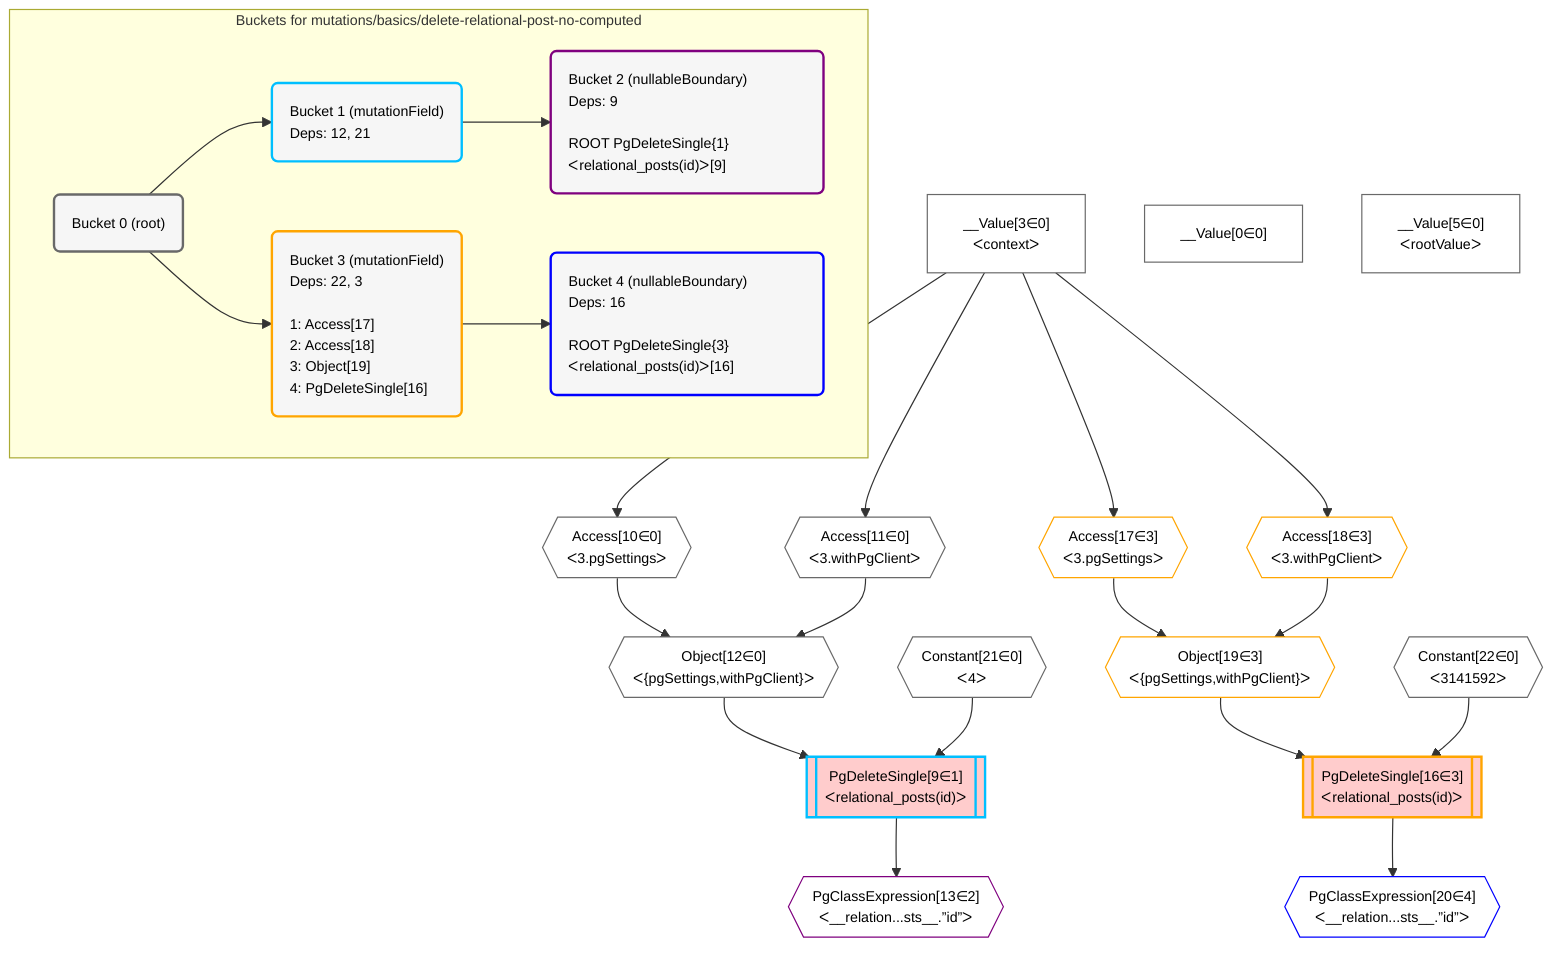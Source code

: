 %%{init: {'themeVariables': { 'fontSize': '12px'}}}%%
graph TD
    classDef path fill:#eee,stroke:#000,color:#000
    classDef plan fill:#fff,stroke-width:1px,color:#000
    classDef itemplan fill:#fff,stroke-width:2px,color:#000
    classDef unbatchedplan fill:#dff,stroke-width:1px,color:#000
    classDef sideeffectplan fill:#fcc,stroke-width:2px,color:#000
    classDef bucket fill:#f6f6f6,color:#000,stroke-width:2px,text-align:left


    %% plan dependencies
    Object12{{"Object[12∈0]<br />ᐸ{pgSettings,withPgClient}ᐳ"}}:::plan
    Access10{{"Access[10∈0]<br />ᐸ3.pgSettingsᐳ"}}:::plan
    Access11{{"Access[11∈0]<br />ᐸ3.withPgClientᐳ"}}:::plan
    Access10 & Access11 --> Object12
    __Value3["__Value[3∈0]<br />ᐸcontextᐳ"]:::plan
    __Value3 --> Access10
    __Value3 --> Access11
    __Value0["__Value[0∈0]"]:::plan
    __Value5["__Value[5∈0]<br />ᐸrootValueᐳ"]:::plan
    Constant21{{"Constant[21∈0]<br />ᐸ4ᐳ"}}:::plan
    Constant22{{"Constant[22∈0]<br />ᐸ3141592ᐳ"}}:::plan
    Object19{{"Object[19∈3]<br />ᐸ{pgSettings,withPgClient}ᐳ"}}:::plan
    Access17{{"Access[17∈3]<br />ᐸ3.pgSettingsᐳ"}}:::plan
    Access18{{"Access[18∈3]<br />ᐸ3.withPgClientᐳ"}}:::plan
    Access17 & Access18 --> Object19
    PgDeleteSingle16[["PgDeleteSingle[16∈3]<br />ᐸrelational_posts(id)ᐳ"]]:::sideeffectplan
    Object19 & Constant22 --> PgDeleteSingle16
    __Value3 --> Access17
    __Value3 --> Access18
    PgDeleteSingle9[["PgDeleteSingle[9∈1]<br />ᐸrelational_posts(id)ᐳ"]]:::sideeffectplan
    Object12 & Constant21 --> PgDeleteSingle9
    PgClassExpression13{{"PgClassExpression[13∈2]<br />ᐸ__relation...sts__.”id”ᐳ"}}:::plan
    PgDeleteSingle9 --> PgClassExpression13
    PgClassExpression20{{"PgClassExpression[20∈4]<br />ᐸ__relation...sts__.”id”ᐳ"}}:::plan
    PgDeleteSingle16 --> PgClassExpression20

    %% define steps

    subgraph "Buckets for mutations/basics/delete-relational-post-no-computed"
    Bucket0("Bucket 0 (root)"):::bucket
    classDef bucket0 stroke:#696969
    class Bucket0,__Value0,__Value3,__Value5,Access10,Access11,Object12,Constant21,Constant22 bucket0
    Bucket1("Bucket 1 (mutationField)<br />Deps: 12, 21"):::bucket
    classDef bucket1 stroke:#00bfff
    class Bucket1,PgDeleteSingle9 bucket1
    Bucket2("Bucket 2 (nullableBoundary)<br />Deps: 9<br /><br />ROOT PgDeleteSingle{1}ᐸrelational_posts(id)ᐳ[9]"):::bucket
    classDef bucket2 stroke:#7f007f
    class Bucket2,PgClassExpression13 bucket2
    Bucket3("Bucket 3 (mutationField)<br />Deps: 22, 3<br /><br />1: Access[17]<br />2: Access[18]<br />3: Object[19]<br />4: PgDeleteSingle[16]"):::bucket
    classDef bucket3 stroke:#ffa500
    class Bucket3,PgDeleteSingle16,Access17,Access18,Object19 bucket3
    Bucket4("Bucket 4 (nullableBoundary)<br />Deps: 16<br /><br />ROOT PgDeleteSingle{3}ᐸrelational_posts(id)ᐳ[16]"):::bucket
    classDef bucket4 stroke:#0000ff
    class Bucket4,PgClassExpression20 bucket4
    Bucket0 --> Bucket1 & Bucket3
    Bucket1 --> Bucket2
    Bucket3 --> Bucket4
    end
